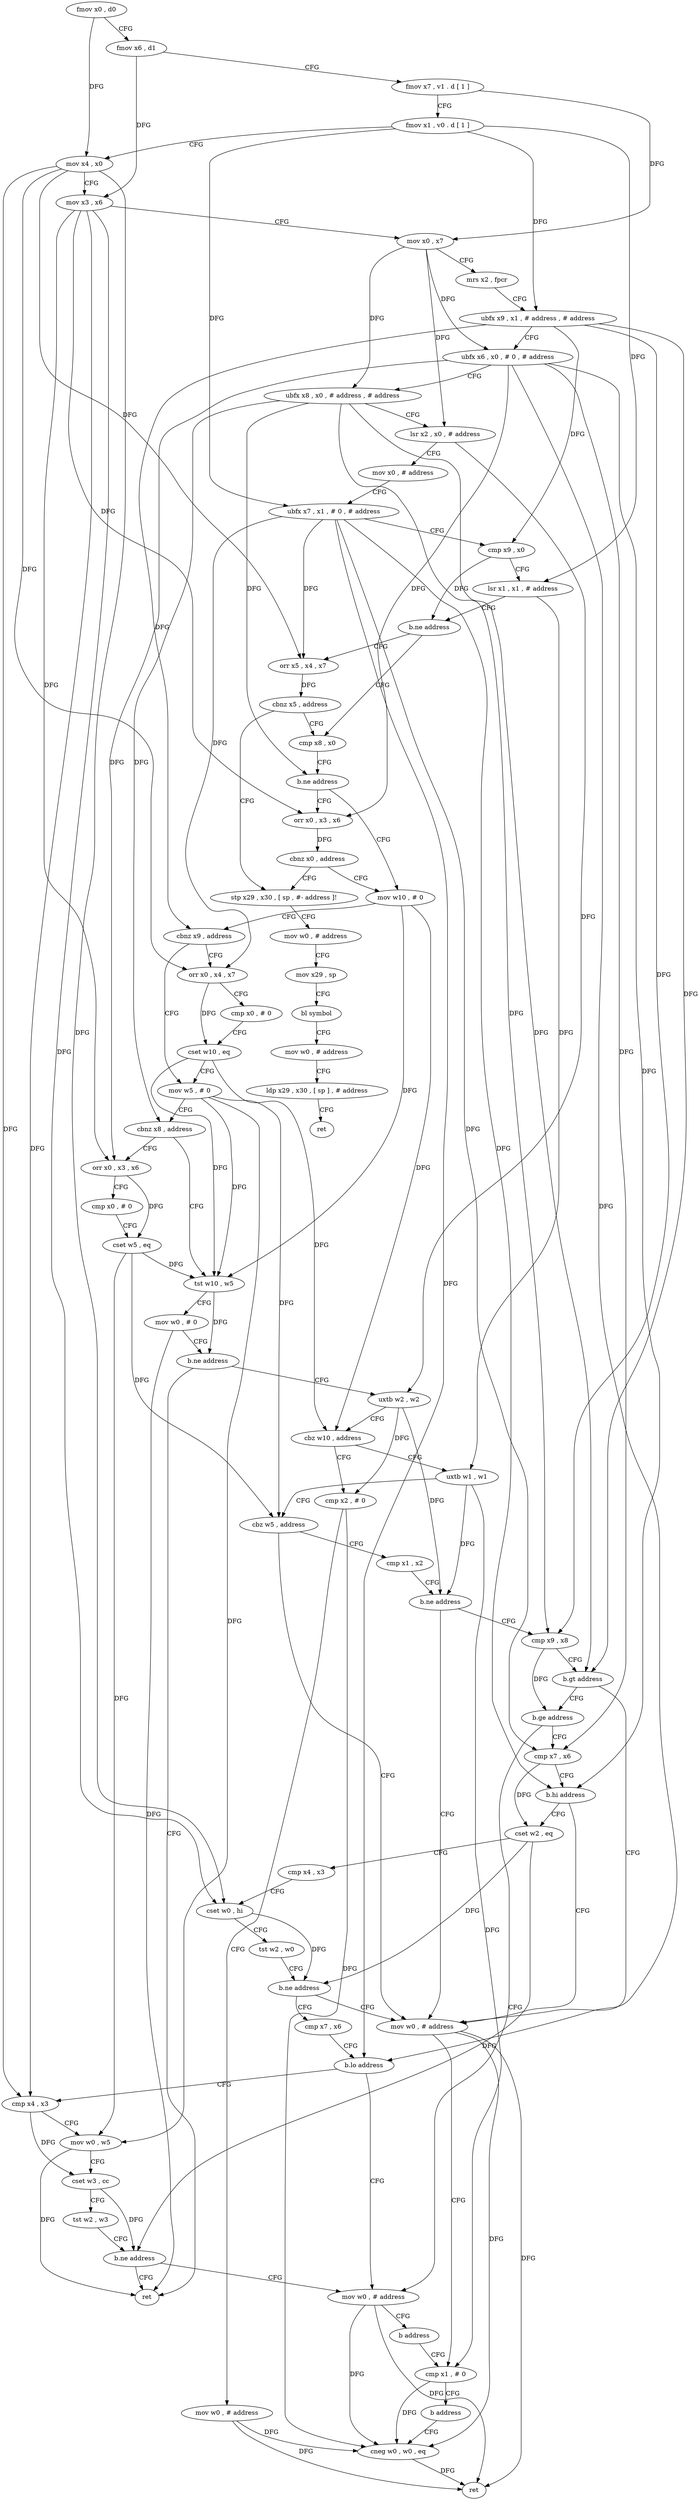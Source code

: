 digraph "func" {
"4541372" [label = "fmov x0 , d0" ]
"4541376" [label = "fmov x6 , d1" ]
"4541380" [label = "fmov x7 , v1 . d [ 1 ]" ]
"4541384" [label = "fmov x1 , v0 . d [ 1 ]" ]
"4541388" [label = "mov x4 , x0" ]
"4541392" [label = "mov x3 , x6" ]
"4541396" [label = "mov x0 , x7" ]
"4541400" [label = "mrs x2 , fpcr" ]
"4541404" [label = "ubfx x9 , x1 , # address , # address" ]
"4541408" [label = "ubfx x6 , x0 , # 0 , # address" ]
"4541412" [label = "ubfx x8 , x0 , # address , # address" ]
"4541416" [label = "lsr x2 , x0 , # address" ]
"4541420" [label = "mov x0 , # address" ]
"4541424" [label = "ubfx x7 , x1 , # 0 , # address" ]
"4541428" [label = "cmp x9 , x0" ]
"4541432" [label = "lsr x1 , x1 , # address" ]
"4541436" [label = "b.ne address" ]
"4541448" [label = "cmp x8 , x0" ]
"4541440" [label = "orr x5 , x4 , x7" ]
"4541452" [label = "b.ne address" ]
"4541464" [label = "mov w10 , # 0" ]
"4541456" [label = "orr x0 , x3 , x6" ]
"4541444" [label = "cbnz x5 , address" ]
"4541648" [label = "stp x29 , x30 , [ sp , #- address ]!" ]
"4541468" [label = "cbnz x9 , address" ]
"4541484" [label = "mov w5 , # 0" ]
"4541472" [label = "orr x0 , x4 , x7" ]
"4541460" [label = "cbnz x0 , address" ]
"4541652" [label = "mov w0 , # address" ]
"4541656" [label = "mov x29 , sp" ]
"4541660" [label = "bl symbol" ]
"4541664" [label = "mov w0 , # address" ]
"4541668" [label = "ldp x29 , x30 , [ sp ] , # address" ]
"4541672" [label = "ret" ]
"4541488" [label = "cbnz x8 , address" ]
"4541504" [label = "tst w10 , w5" ]
"4541492" [label = "orr x0 , x3 , x6" ]
"4541476" [label = "cmp x0 , # 0" ]
"4541480" [label = "cset w10 , eq" ]
"4541508" [label = "mov w0 , # 0" ]
"4541512" [label = "b.ne address" ]
"4541644" [label = "ret" ]
"4541516" [label = "uxtb w2 , w2" ]
"4541496" [label = "cmp x0 , # 0" ]
"4541500" [label = "cset w5 , eq" ]
"4541520" [label = "cbz w10 , address" ]
"4541540" [label = "uxtb w1 , w1" ]
"4541524" [label = "cmp x2 , # 0" ]
"4541544" [label = "cbz w5 , address" ]
"4541560" [label = "cmp x1 , x2" ]
"4541548" [label = "mov w0 , # address" ]
"4541528" [label = "mov w0 , # address" ]
"4541532" [label = "cneg w0 , w0 , eq" ]
"4541564" [label = "b.ne address" ]
"4541568" [label = "cmp x9 , x8" ]
"4541552" [label = "cmp x1 , # 0" ]
"4541572" [label = "b.gt address" ]
"4541576" [label = "b.ge address" ]
"4541536" [label = "ret" ]
"4541588" [label = "cmp x7 , x6" ]
"4541580" [label = "mov w0 , # address" ]
"4541592" [label = "b.hi address" ]
"4541596" [label = "cset w2 , eq" ]
"4541584" [label = "b address" ]
"4541600" [label = "cmp x4 , x3" ]
"4541604" [label = "cset w0 , hi" ]
"4541608" [label = "tst w2 , w0" ]
"4541612" [label = "b.ne address" ]
"4541616" [label = "cmp x7 , x6" ]
"4541556" [label = "b address" ]
"4541620" [label = "b.lo address" ]
"4541624" [label = "cmp x4 , x3" ]
"4541628" [label = "mov w0 , w5" ]
"4541632" [label = "cset w3 , cc" ]
"4541636" [label = "tst w2 , w3" ]
"4541640" [label = "b.ne address" ]
"4541372" -> "4541376" [ label = "CFG" ]
"4541372" -> "4541388" [ label = "DFG" ]
"4541376" -> "4541380" [ label = "CFG" ]
"4541376" -> "4541392" [ label = "DFG" ]
"4541380" -> "4541384" [ label = "CFG" ]
"4541380" -> "4541396" [ label = "DFG" ]
"4541384" -> "4541388" [ label = "CFG" ]
"4541384" -> "4541404" [ label = "DFG" ]
"4541384" -> "4541424" [ label = "DFG" ]
"4541384" -> "4541432" [ label = "DFG" ]
"4541388" -> "4541392" [ label = "CFG" ]
"4541388" -> "4541440" [ label = "DFG" ]
"4541388" -> "4541472" [ label = "DFG" ]
"4541388" -> "4541604" [ label = "DFG" ]
"4541388" -> "4541624" [ label = "DFG" ]
"4541392" -> "4541396" [ label = "CFG" ]
"4541392" -> "4541456" [ label = "DFG" ]
"4541392" -> "4541492" [ label = "DFG" ]
"4541392" -> "4541604" [ label = "DFG" ]
"4541392" -> "4541624" [ label = "DFG" ]
"4541396" -> "4541400" [ label = "CFG" ]
"4541396" -> "4541408" [ label = "DFG" ]
"4541396" -> "4541412" [ label = "DFG" ]
"4541396" -> "4541416" [ label = "DFG" ]
"4541400" -> "4541404" [ label = "CFG" ]
"4541404" -> "4541408" [ label = "CFG" ]
"4541404" -> "4541428" [ label = "DFG" ]
"4541404" -> "4541468" [ label = "DFG" ]
"4541404" -> "4541568" [ label = "DFG" ]
"4541404" -> "4541572" [ label = "DFG" ]
"4541408" -> "4541412" [ label = "CFG" ]
"4541408" -> "4541456" [ label = "DFG" ]
"4541408" -> "4541492" [ label = "DFG" ]
"4541408" -> "4541588" [ label = "DFG" ]
"4541408" -> "4541592" [ label = "DFG" ]
"4541408" -> "4541620" [ label = "DFG" ]
"4541412" -> "4541416" [ label = "CFG" ]
"4541412" -> "4541452" [ label = "DFG" ]
"4541412" -> "4541488" [ label = "DFG" ]
"4541412" -> "4541568" [ label = "DFG" ]
"4541412" -> "4541572" [ label = "DFG" ]
"4541416" -> "4541420" [ label = "CFG" ]
"4541416" -> "4541516" [ label = "DFG" ]
"4541420" -> "4541424" [ label = "CFG" ]
"4541424" -> "4541428" [ label = "CFG" ]
"4541424" -> "4541440" [ label = "DFG" ]
"4541424" -> "4541472" [ label = "DFG" ]
"4541424" -> "4541588" [ label = "DFG" ]
"4541424" -> "4541592" [ label = "DFG" ]
"4541424" -> "4541620" [ label = "DFG" ]
"4541428" -> "4541432" [ label = "CFG" ]
"4541428" -> "4541436" [ label = "DFG" ]
"4541432" -> "4541436" [ label = "CFG" ]
"4541432" -> "4541540" [ label = "DFG" ]
"4541436" -> "4541448" [ label = "CFG" ]
"4541436" -> "4541440" [ label = "CFG" ]
"4541448" -> "4541452" [ label = "CFG" ]
"4541440" -> "4541444" [ label = "DFG" ]
"4541452" -> "4541464" [ label = "CFG" ]
"4541452" -> "4541456" [ label = "CFG" ]
"4541464" -> "4541468" [ label = "CFG" ]
"4541464" -> "4541504" [ label = "DFG" ]
"4541464" -> "4541520" [ label = "DFG" ]
"4541456" -> "4541460" [ label = "DFG" ]
"4541444" -> "4541648" [ label = "CFG" ]
"4541444" -> "4541448" [ label = "CFG" ]
"4541648" -> "4541652" [ label = "CFG" ]
"4541468" -> "4541484" [ label = "CFG" ]
"4541468" -> "4541472" [ label = "CFG" ]
"4541484" -> "4541488" [ label = "CFG" ]
"4541484" -> "4541504" [ label = "DFG" ]
"4541484" -> "4541544" [ label = "DFG" ]
"4541484" -> "4541628" [ label = "DFG" ]
"4541472" -> "4541476" [ label = "CFG" ]
"4541472" -> "4541480" [ label = "DFG" ]
"4541460" -> "4541648" [ label = "CFG" ]
"4541460" -> "4541464" [ label = "CFG" ]
"4541652" -> "4541656" [ label = "CFG" ]
"4541656" -> "4541660" [ label = "CFG" ]
"4541660" -> "4541664" [ label = "CFG" ]
"4541664" -> "4541668" [ label = "CFG" ]
"4541668" -> "4541672" [ label = "CFG" ]
"4541488" -> "4541504" [ label = "CFG" ]
"4541488" -> "4541492" [ label = "CFG" ]
"4541504" -> "4541508" [ label = "CFG" ]
"4541504" -> "4541512" [ label = "DFG" ]
"4541492" -> "4541496" [ label = "CFG" ]
"4541492" -> "4541500" [ label = "DFG" ]
"4541476" -> "4541480" [ label = "CFG" ]
"4541480" -> "4541484" [ label = "CFG" ]
"4541480" -> "4541504" [ label = "DFG" ]
"4541480" -> "4541520" [ label = "DFG" ]
"4541508" -> "4541512" [ label = "CFG" ]
"4541508" -> "4541644" [ label = "DFG" ]
"4541512" -> "4541644" [ label = "CFG" ]
"4541512" -> "4541516" [ label = "CFG" ]
"4541516" -> "4541520" [ label = "CFG" ]
"4541516" -> "4541524" [ label = "DFG" ]
"4541516" -> "4541564" [ label = "DFG" ]
"4541496" -> "4541500" [ label = "CFG" ]
"4541500" -> "4541504" [ label = "DFG" ]
"4541500" -> "4541544" [ label = "DFG" ]
"4541500" -> "4541628" [ label = "DFG" ]
"4541520" -> "4541540" [ label = "CFG" ]
"4541520" -> "4541524" [ label = "CFG" ]
"4541540" -> "4541544" [ label = "CFG" ]
"4541540" -> "4541564" [ label = "DFG" ]
"4541540" -> "4541552" [ label = "DFG" ]
"4541524" -> "4541528" [ label = "CFG" ]
"4541524" -> "4541532" [ label = "DFG" ]
"4541544" -> "4541560" [ label = "CFG" ]
"4541544" -> "4541548" [ label = "CFG" ]
"4541560" -> "4541564" [ label = "CFG" ]
"4541548" -> "4541552" [ label = "CFG" ]
"4541548" -> "4541532" [ label = "DFG" ]
"4541548" -> "4541536" [ label = "DFG" ]
"4541528" -> "4541532" [ label = "DFG" ]
"4541528" -> "4541536" [ label = "DFG" ]
"4541532" -> "4541536" [ label = "DFG" ]
"4541564" -> "4541548" [ label = "CFG" ]
"4541564" -> "4541568" [ label = "CFG" ]
"4541568" -> "4541572" [ label = "CFG" ]
"4541568" -> "4541576" [ label = "DFG" ]
"4541552" -> "4541556" [ label = "CFG" ]
"4541552" -> "4541532" [ label = "DFG" ]
"4541572" -> "4541548" [ label = "CFG" ]
"4541572" -> "4541576" [ label = "CFG" ]
"4541576" -> "4541588" [ label = "CFG" ]
"4541576" -> "4541580" [ label = "CFG" ]
"4541588" -> "4541592" [ label = "CFG" ]
"4541588" -> "4541596" [ label = "DFG" ]
"4541580" -> "4541584" [ label = "CFG" ]
"4541580" -> "4541532" [ label = "DFG" ]
"4541580" -> "4541536" [ label = "DFG" ]
"4541592" -> "4541548" [ label = "CFG" ]
"4541592" -> "4541596" [ label = "CFG" ]
"4541596" -> "4541600" [ label = "CFG" ]
"4541596" -> "4541612" [ label = "DFG" ]
"4541596" -> "4541640" [ label = "DFG" ]
"4541584" -> "4541552" [ label = "CFG" ]
"4541600" -> "4541604" [ label = "CFG" ]
"4541604" -> "4541608" [ label = "CFG" ]
"4541604" -> "4541612" [ label = "DFG" ]
"4541608" -> "4541612" [ label = "CFG" ]
"4541612" -> "4541548" [ label = "CFG" ]
"4541612" -> "4541616" [ label = "CFG" ]
"4541616" -> "4541620" [ label = "CFG" ]
"4541556" -> "4541532" [ label = "CFG" ]
"4541620" -> "4541580" [ label = "CFG" ]
"4541620" -> "4541624" [ label = "CFG" ]
"4541624" -> "4541628" [ label = "CFG" ]
"4541624" -> "4541632" [ label = "DFG" ]
"4541628" -> "4541632" [ label = "CFG" ]
"4541628" -> "4541644" [ label = "DFG" ]
"4541632" -> "4541636" [ label = "CFG" ]
"4541632" -> "4541640" [ label = "DFG" ]
"4541636" -> "4541640" [ label = "CFG" ]
"4541640" -> "4541580" [ label = "CFG" ]
"4541640" -> "4541644" [ label = "CFG" ]
}
